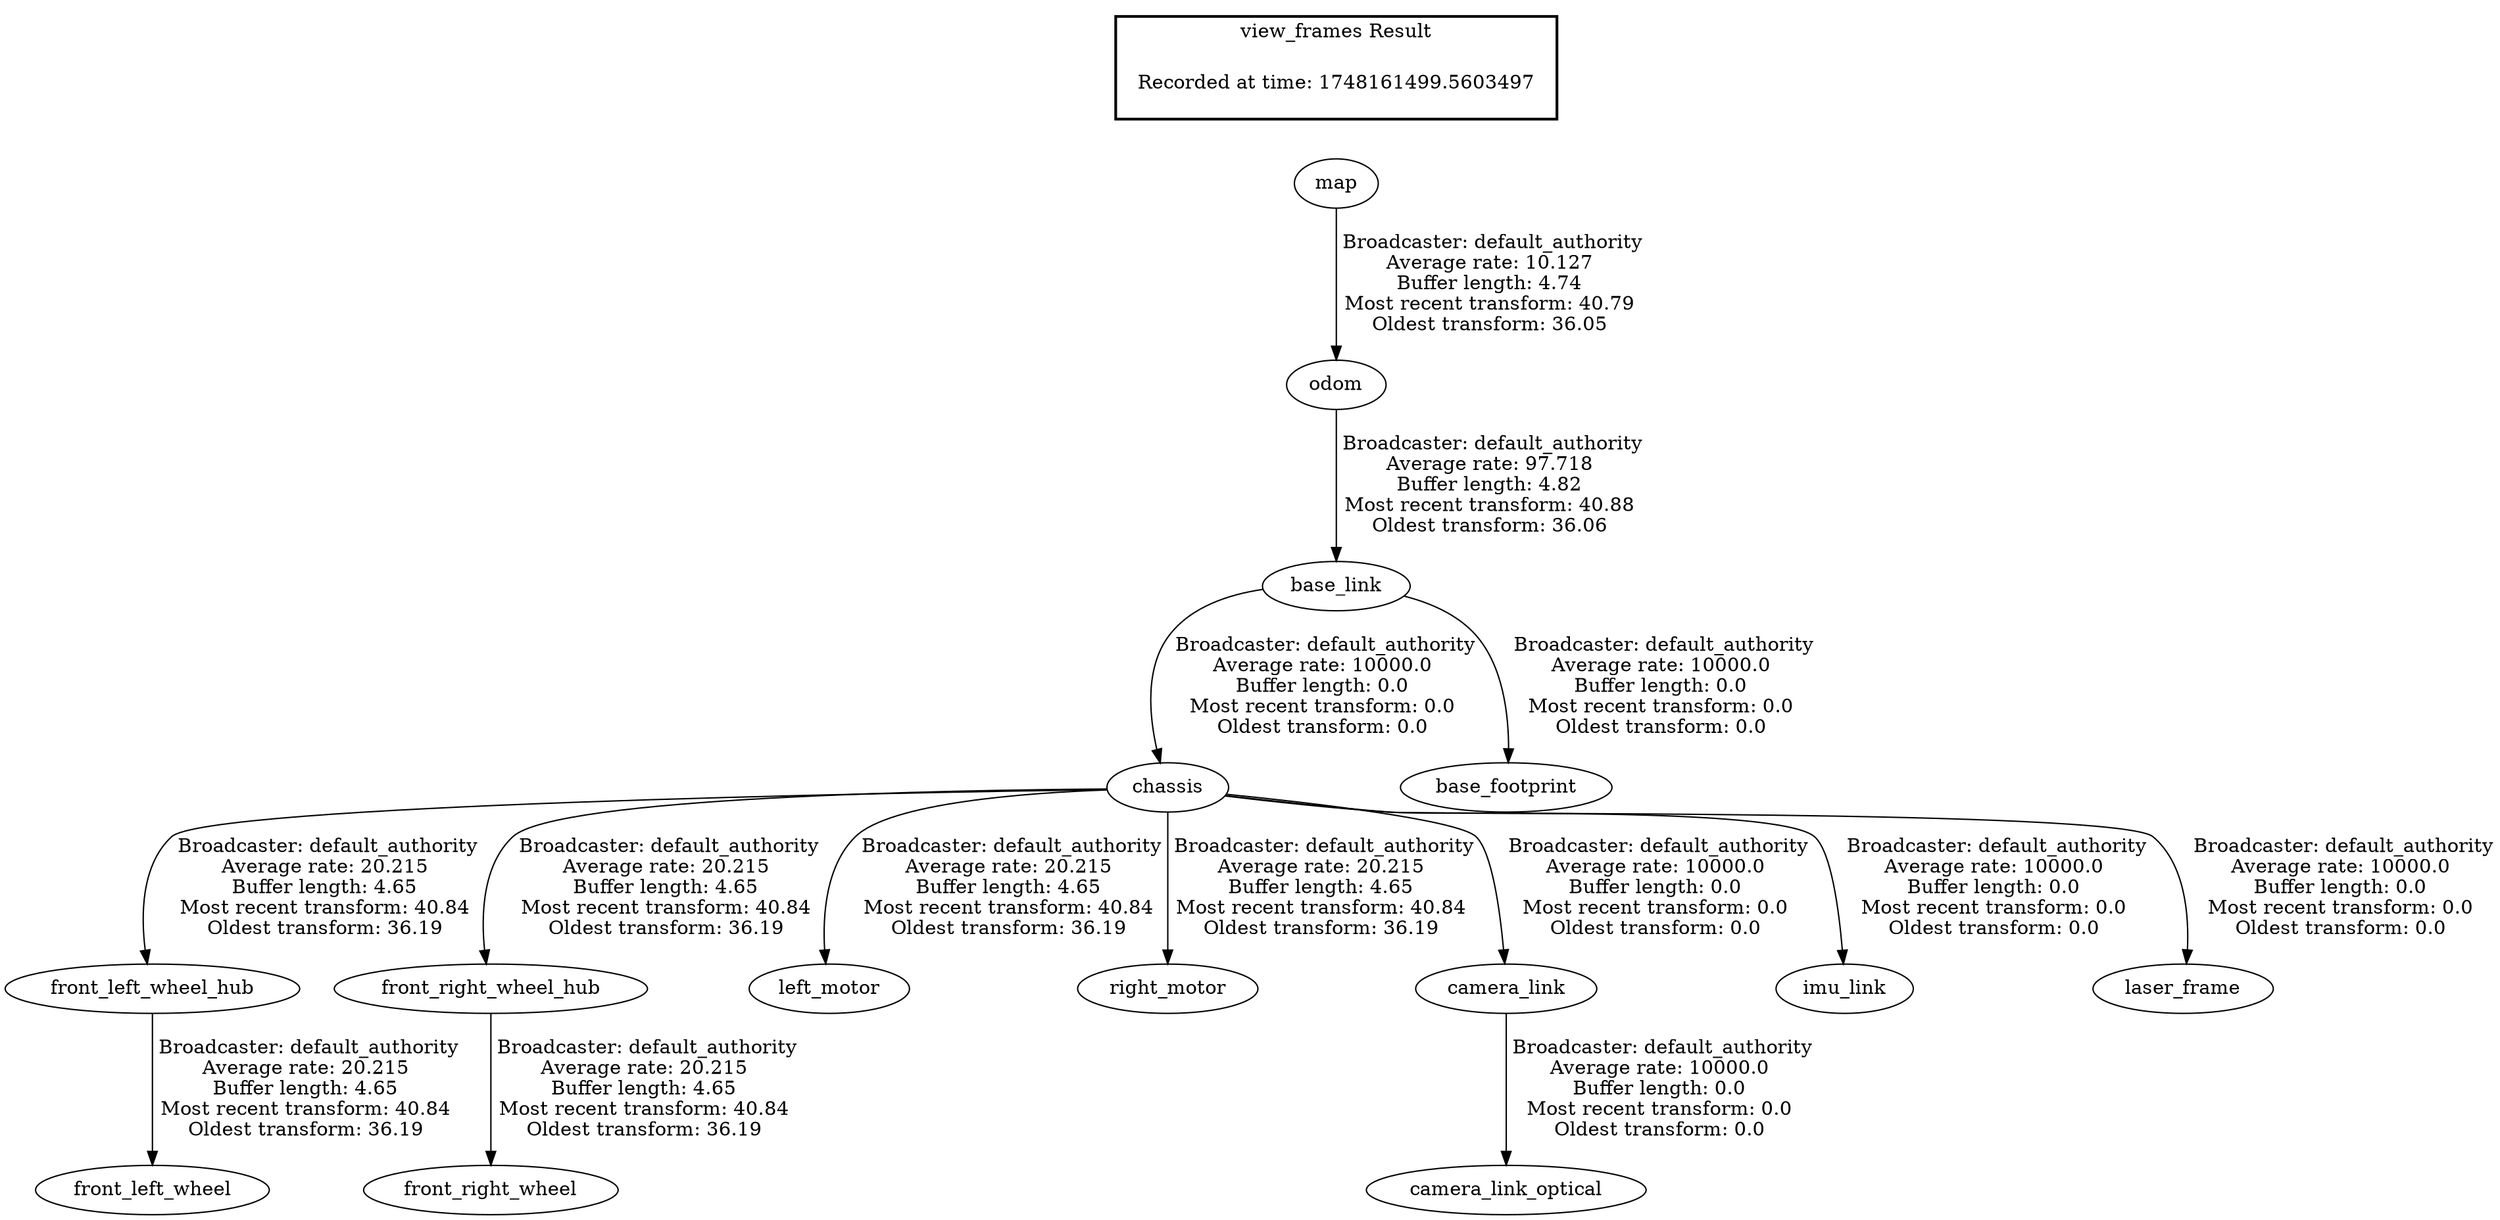 digraph G {
"odom" -> "base_link"[label=" Broadcaster: default_authority\nAverage rate: 97.718\nBuffer length: 4.82\nMost recent transform: 40.88\nOldest transform: 36.06\n"];
"map" -> "odom"[label=" Broadcaster: default_authority\nAverage rate: 10.127\nBuffer length: 4.74\nMost recent transform: 40.79\nOldest transform: 36.05\n"];
"front_left_wheel_hub" -> "front_left_wheel"[label=" Broadcaster: default_authority\nAverage rate: 20.215\nBuffer length: 4.65\nMost recent transform: 40.84\nOldest transform: 36.19\n"];
"chassis" -> "front_left_wheel_hub"[label=" Broadcaster: default_authority\nAverage rate: 20.215\nBuffer length: 4.65\nMost recent transform: 40.84\nOldest transform: 36.19\n"];
"front_right_wheel_hub" -> "front_right_wheel"[label=" Broadcaster: default_authority\nAverage rate: 20.215\nBuffer length: 4.65\nMost recent transform: 40.84\nOldest transform: 36.19\n"];
"chassis" -> "front_right_wheel_hub"[label=" Broadcaster: default_authority\nAverage rate: 20.215\nBuffer length: 4.65\nMost recent transform: 40.84\nOldest transform: 36.19\n"];
"base_link" -> "chassis"[label=" Broadcaster: default_authority\nAverage rate: 10000.0\nBuffer length: 0.0\nMost recent transform: 0.0\nOldest transform: 0.0\n"];
"chassis" -> "left_motor"[label=" Broadcaster: default_authority\nAverage rate: 20.215\nBuffer length: 4.65\nMost recent transform: 40.84\nOldest transform: 36.19\n"];
"chassis" -> "right_motor"[label=" Broadcaster: default_authority\nAverage rate: 20.215\nBuffer length: 4.65\nMost recent transform: 40.84\nOldest transform: 36.19\n"];
"base_link" -> "base_footprint"[label=" Broadcaster: default_authority\nAverage rate: 10000.0\nBuffer length: 0.0\nMost recent transform: 0.0\nOldest transform: 0.0\n"];
"chassis" -> "camera_link"[label=" Broadcaster: default_authority\nAverage rate: 10000.0\nBuffer length: 0.0\nMost recent transform: 0.0\nOldest transform: 0.0\n"];
"camera_link" -> "camera_link_optical"[label=" Broadcaster: default_authority\nAverage rate: 10000.0\nBuffer length: 0.0\nMost recent transform: 0.0\nOldest transform: 0.0\n"];
"chassis" -> "imu_link"[label=" Broadcaster: default_authority\nAverage rate: 10000.0\nBuffer length: 0.0\nMost recent transform: 0.0\nOldest transform: 0.0\n"];
"chassis" -> "laser_frame"[label=" Broadcaster: default_authority\nAverage rate: 10000.0\nBuffer length: 0.0\nMost recent transform: 0.0\nOldest transform: 0.0\n"];
edge [style=invis];
 subgraph cluster_legend { style=bold; color=black; label ="view_frames Result";
"Recorded at time: 1748161499.5603497"[ shape=plaintext ] ;
}->"map";
}